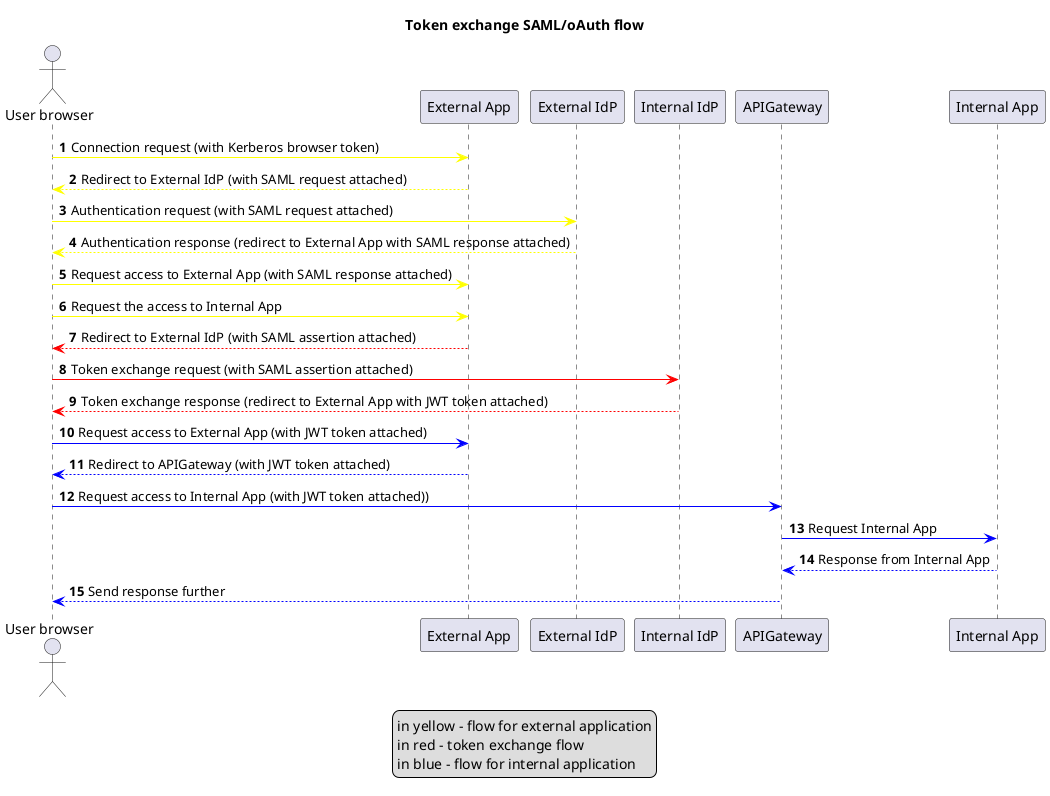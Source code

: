 @startuml
'https://plantuml.com/sequence-diagram

Title Token exchange SAML/oAuth flow

autonumber

actor "User browser" as BRW

participant "External App" as E_App
participant "External IdP" as E_IdP

participant "Internal IdP" as I_IdPI
participant "APIGateway" as ApiGW
participant "Internal App" as I_App

BRW -[#yellow]> E_App: Connection request (with Kerberos browser token)
E_App --[#yellow]> BRW: Redirect to External IdP (with SAML request attached)
BRW -[#yellow]> E_IdP: Authentication request (with SAML request attached)
E_IdP --[#yellow]> BRW: Authentication response (redirect to External App with SAML response attached)
BRW -[#yellow]> E_App: Request access to External App (with SAML response attached)

BRW -[#yellow]> E_App: Request the access to Internal App
E_App --[#red]> BRW: Redirect to External IdP (with SAML assertion attached)
BRW -[#red]> I_IdPI: Token exchange request (with SAML assertion attached)
I_IdPI --[#red]> BRW: Token exchange response (redirect to External App with JWT token attached)

BRW -[#blue]> E_App: Request access to External App (with JWT token attached)
E_App --[#blue]> BRW: Redirect to APIGateway (with JWT token attached)
BRW -[#blue]> ApiGW: Request access to Internal App (with JWT token attached))
ApiGW -[#blue]> I_App: Request Internal App
I_App --[#blue]> ApiGW: Response from Internal App
ApiGW --[#blue]> BRW: Send response further

legend
in yellow - flow for external application
in red - token exchange flow
in blue - flow for internal application
end legend

@enduml